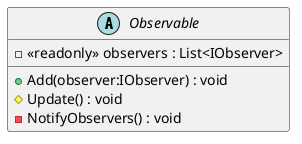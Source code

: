 @startuml
abstract class Observable {
    - <<readonly>> observers : List<IObserver>
    + Add(observer:IObserver) : void
    # Update() : void
    - NotifyObservers() : void
}
@enduml
